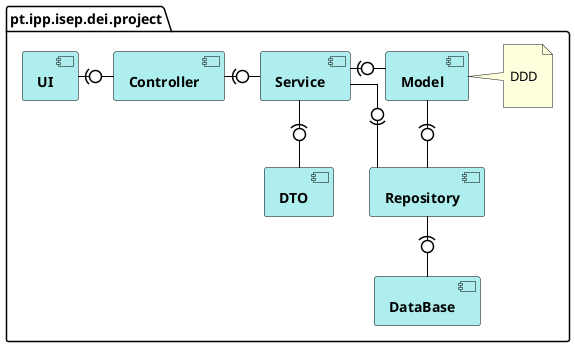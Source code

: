 @startuml
skinparam linetype ortho

skinparam component {
	BackgroundColor PaleTurquoise
	ArrowColor Black
	BorderColor Black
	FontStyle Bold
}

hide circle

package "pt.ipp.isep.dei.project" {
[UI] -right(0- [Controller]
[Service] -down(0- [DTO]
[Controller] -right(0- [Service]
[Service] -right(0- [Model]
[Model] -down(0- [Repository]
[Repository] -up(0- [Service]
[Repository] -down(0- [DataBase]



note right of [Model]

DDD

end note
}

@enduml
